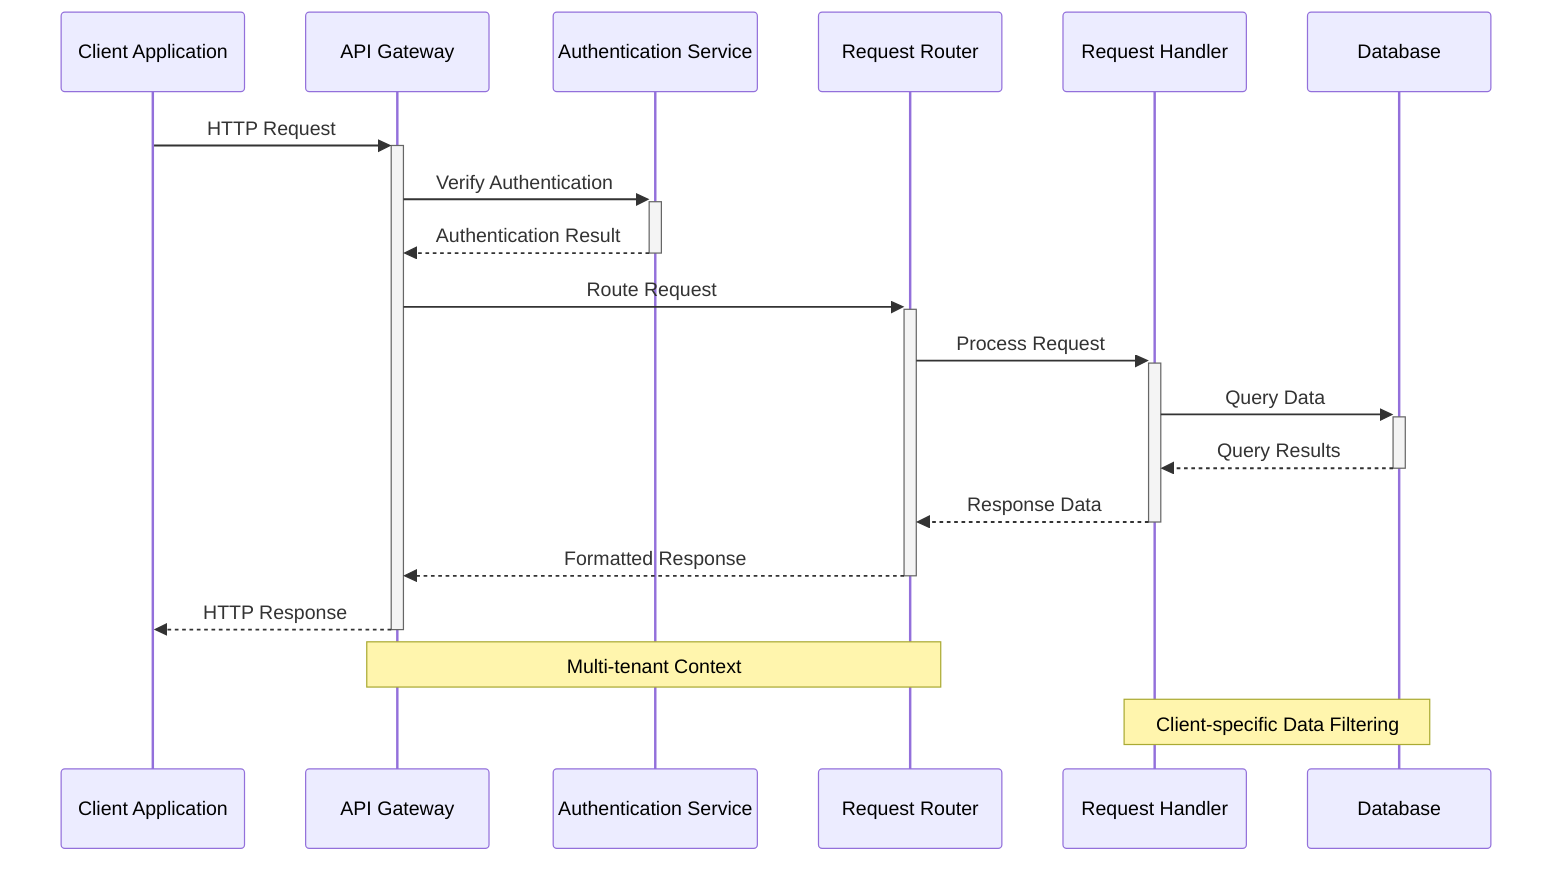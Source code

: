 sequenceDiagram
    participant Client as Client Application
    participant API as API Gateway
    participant Auth as Authentication Service
    participant Router as Request Router
    participant Handler as Request Handler
    participant DB as Database
    
    Client->>+API: HTTP Request
    API->>+Auth: Verify Authentication
    Auth-->>-API: Authentication Result
    API->>+Router: Route Request
    Router->>+Handler: Process Request
    Handler->>+DB: Query Data
    DB-->>-Handler: Query Results
    Handler-->>-Router: Response Data
    Router-->>-API: Formatted Response
    API-->>-Client: HTTP Response
    
    Note over API,Router: Multi-tenant Context
    Note over Handler,DB: Client-specific Data Filtering
